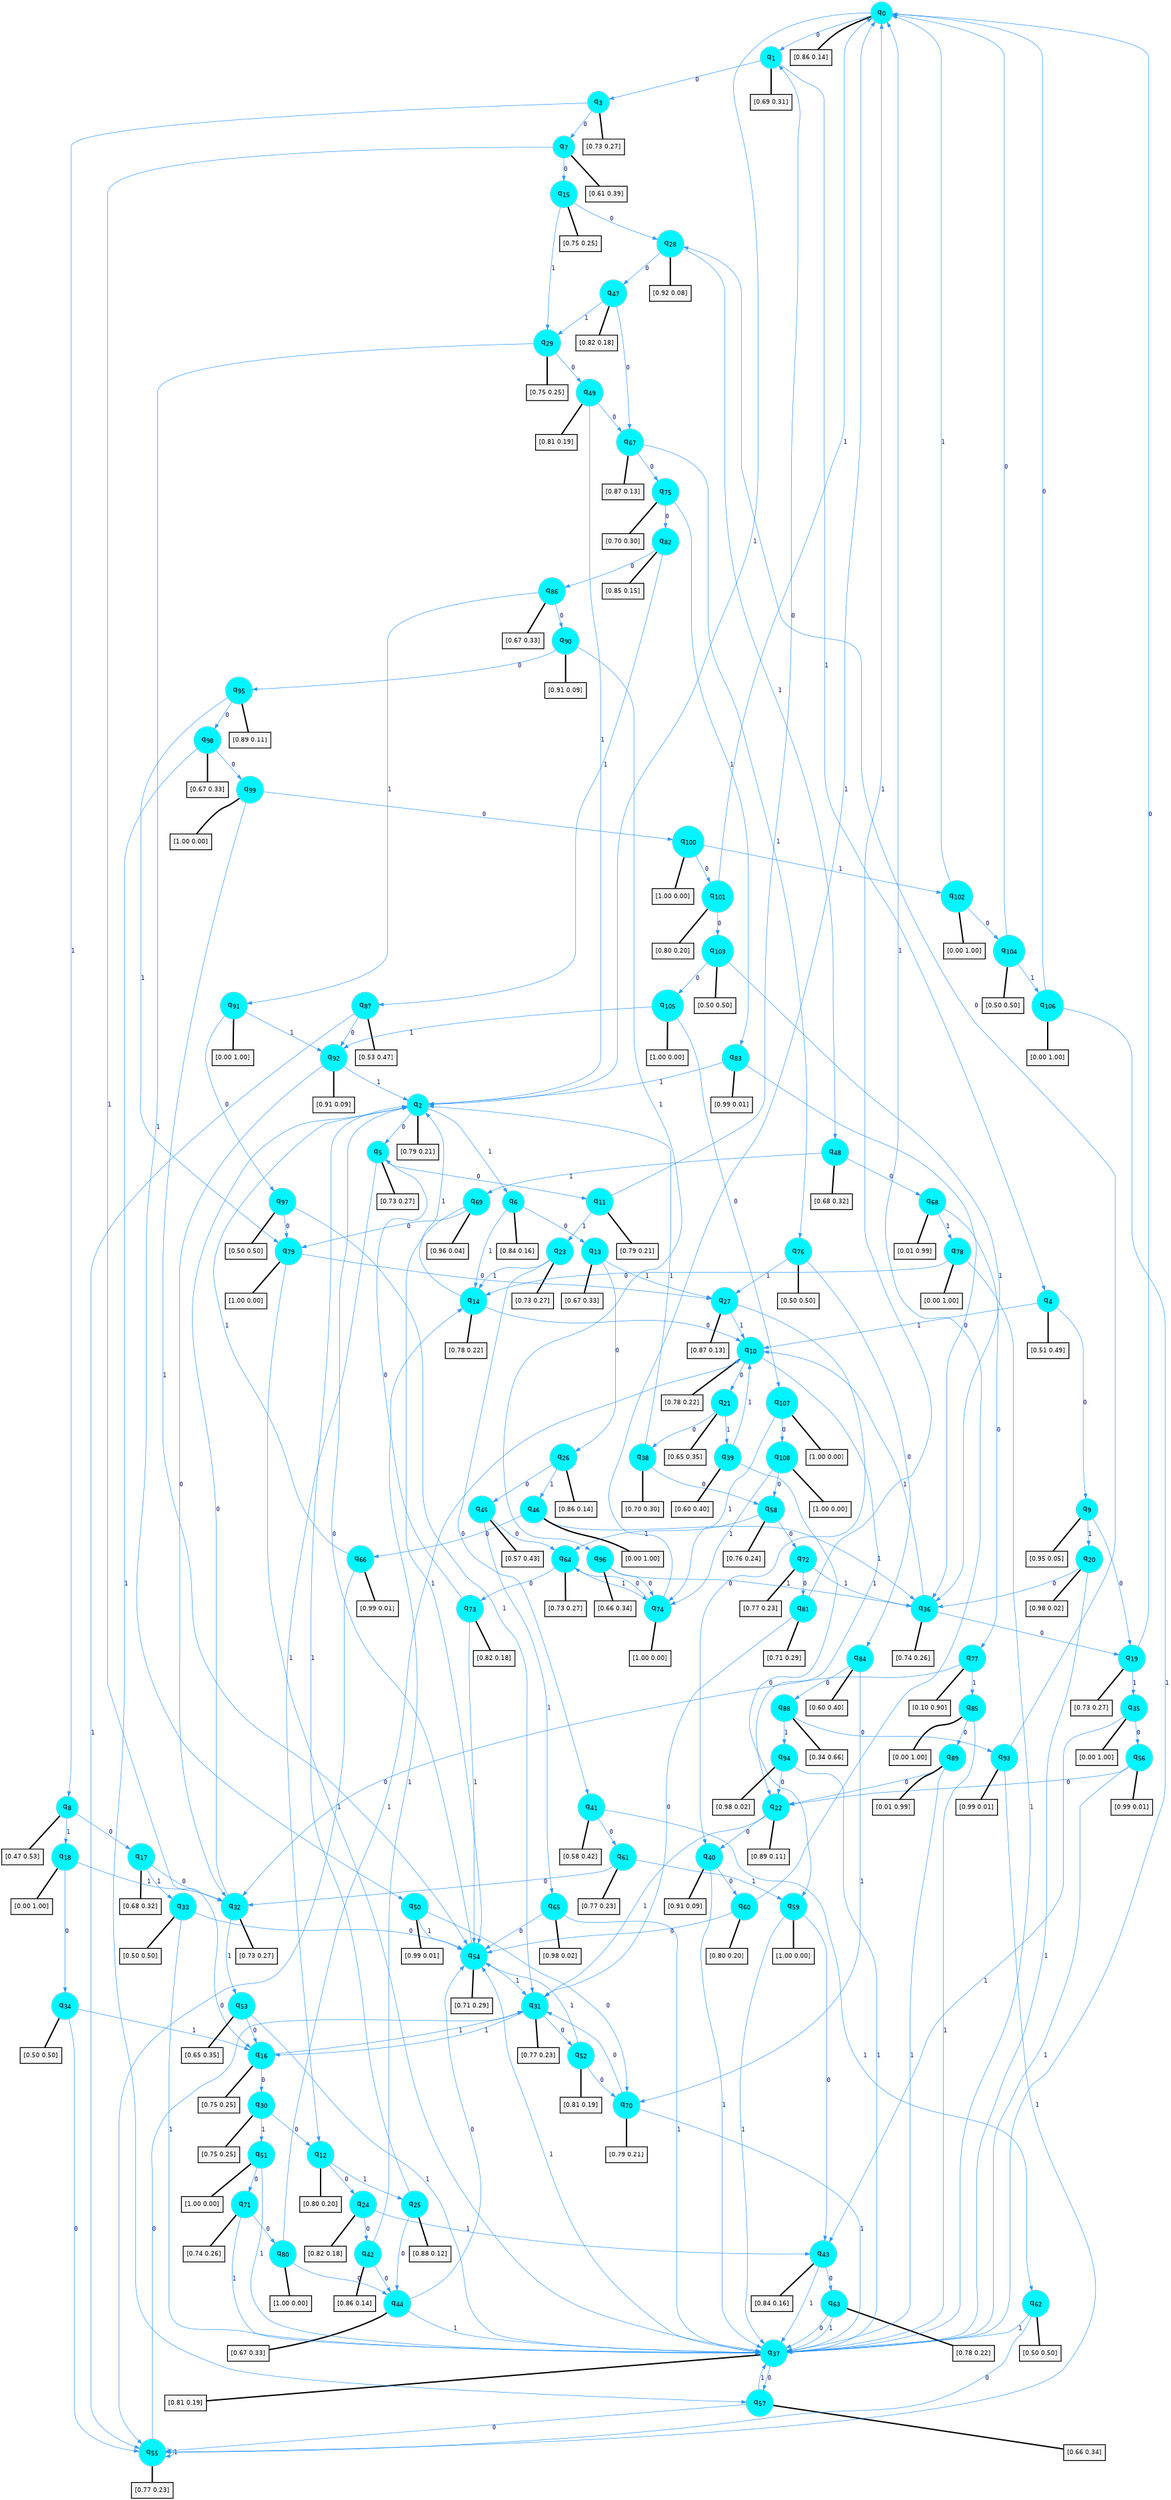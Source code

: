 digraph G {
graph [
bgcolor=transparent, dpi=300, rankdir=TD, size="40,25"];
node [
color=gray, fillcolor=turquoise1, fontcolor=black, fontname=Helvetica, fontsize=16, fontweight=bold, shape=circle, style=filled];
edge [
arrowsize=1, color=dodgerblue1, fontcolor=midnightblue, fontname=courier, fontweight=bold, penwidth=1, style=solid, weight=20];
0[label=<q<SUB>0</SUB>>];
1[label=<q<SUB>1</SUB>>];
2[label=<q<SUB>2</SUB>>];
3[label=<q<SUB>3</SUB>>];
4[label=<q<SUB>4</SUB>>];
5[label=<q<SUB>5</SUB>>];
6[label=<q<SUB>6</SUB>>];
7[label=<q<SUB>7</SUB>>];
8[label=<q<SUB>8</SUB>>];
9[label=<q<SUB>9</SUB>>];
10[label=<q<SUB>10</SUB>>];
11[label=<q<SUB>11</SUB>>];
12[label=<q<SUB>12</SUB>>];
13[label=<q<SUB>13</SUB>>];
14[label=<q<SUB>14</SUB>>];
15[label=<q<SUB>15</SUB>>];
16[label=<q<SUB>16</SUB>>];
17[label=<q<SUB>17</SUB>>];
18[label=<q<SUB>18</SUB>>];
19[label=<q<SUB>19</SUB>>];
20[label=<q<SUB>20</SUB>>];
21[label=<q<SUB>21</SUB>>];
22[label=<q<SUB>22</SUB>>];
23[label=<q<SUB>23</SUB>>];
24[label=<q<SUB>24</SUB>>];
25[label=<q<SUB>25</SUB>>];
26[label=<q<SUB>26</SUB>>];
27[label=<q<SUB>27</SUB>>];
28[label=<q<SUB>28</SUB>>];
29[label=<q<SUB>29</SUB>>];
30[label=<q<SUB>30</SUB>>];
31[label=<q<SUB>31</SUB>>];
32[label=<q<SUB>32</SUB>>];
33[label=<q<SUB>33</SUB>>];
34[label=<q<SUB>34</SUB>>];
35[label=<q<SUB>35</SUB>>];
36[label=<q<SUB>36</SUB>>];
37[label=<q<SUB>37</SUB>>];
38[label=<q<SUB>38</SUB>>];
39[label=<q<SUB>39</SUB>>];
40[label=<q<SUB>40</SUB>>];
41[label=<q<SUB>41</SUB>>];
42[label=<q<SUB>42</SUB>>];
43[label=<q<SUB>43</SUB>>];
44[label=<q<SUB>44</SUB>>];
45[label=<q<SUB>45</SUB>>];
46[label=<q<SUB>46</SUB>>];
47[label=<q<SUB>47</SUB>>];
48[label=<q<SUB>48</SUB>>];
49[label=<q<SUB>49</SUB>>];
50[label=<q<SUB>50</SUB>>];
51[label=<q<SUB>51</SUB>>];
52[label=<q<SUB>52</SUB>>];
53[label=<q<SUB>53</SUB>>];
54[label=<q<SUB>54</SUB>>];
55[label=<q<SUB>55</SUB>>];
56[label=<q<SUB>56</SUB>>];
57[label=<q<SUB>57</SUB>>];
58[label=<q<SUB>58</SUB>>];
59[label=<q<SUB>59</SUB>>];
60[label=<q<SUB>60</SUB>>];
61[label=<q<SUB>61</SUB>>];
62[label=<q<SUB>62</SUB>>];
63[label=<q<SUB>63</SUB>>];
64[label=<q<SUB>64</SUB>>];
65[label=<q<SUB>65</SUB>>];
66[label=<q<SUB>66</SUB>>];
67[label=<q<SUB>67</SUB>>];
68[label=<q<SUB>68</SUB>>];
69[label=<q<SUB>69</SUB>>];
70[label=<q<SUB>70</SUB>>];
71[label=<q<SUB>71</SUB>>];
72[label=<q<SUB>72</SUB>>];
73[label=<q<SUB>73</SUB>>];
74[label=<q<SUB>74</SUB>>];
75[label=<q<SUB>75</SUB>>];
76[label=<q<SUB>76</SUB>>];
77[label=<q<SUB>77</SUB>>];
78[label=<q<SUB>78</SUB>>];
79[label=<q<SUB>79</SUB>>];
80[label=<q<SUB>80</SUB>>];
81[label=<q<SUB>81</SUB>>];
82[label=<q<SUB>82</SUB>>];
83[label=<q<SUB>83</SUB>>];
84[label=<q<SUB>84</SUB>>];
85[label=<q<SUB>85</SUB>>];
86[label=<q<SUB>86</SUB>>];
87[label=<q<SUB>87</SUB>>];
88[label=<q<SUB>88</SUB>>];
89[label=<q<SUB>89</SUB>>];
90[label=<q<SUB>90</SUB>>];
91[label=<q<SUB>91</SUB>>];
92[label=<q<SUB>92</SUB>>];
93[label=<q<SUB>93</SUB>>];
94[label=<q<SUB>94</SUB>>];
95[label=<q<SUB>95</SUB>>];
96[label=<q<SUB>96</SUB>>];
97[label=<q<SUB>97</SUB>>];
98[label=<q<SUB>98</SUB>>];
99[label=<q<SUB>99</SUB>>];
100[label=<q<SUB>100</SUB>>];
101[label=<q<SUB>101</SUB>>];
102[label=<q<SUB>102</SUB>>];
103[label=<q<SUB>103</SUB>>];
104[label=<q<SUB>104</SUB>>];
105[label=<q<SUB>105</SUB>>];
106[label=<q<SUB>106</SUB>>];
107[label=<q<SUB>107</SUB>>];
108[label=<q<SUB>108</SUB>>];
109[label="[0.86 0.14]", shape=box,fontcolor=black, fontname=Helvetica, fontsize=14, penwidth=2, fillcolor=whitesmoke,color=black];
110[label="[0.69 0.31]", shape=box,fontcolor=black, fontname=Helvetica, fontsize=14, penwidth=2, fillcolor=whitesmoke,color=black];
111[label="[0.79 0.21]", shape=box,fontcolor=black, fontname=Helvetica, fontsize=14, penwidth=2, fillcolor=whitesmoke,color=black];
112[label="[0.73 0.27]", shape=box,fontcolor=black, fontname=Helvetica, fontsize=14, penwidth=2, fillcolor=whitesmoke,color=black];
113[label="[0.51 0.49]", shape=box,fontcolor=black, fontname=Helvetica, fontsize=14, penwidth=2, fillcolor=whitesmoke,color=black];
114[label="[0.73 0.27]", shape=box,fontcolor=black, fontname=Helvetica, fontsize=14, penwidth=2, fillcolor=whitesmoke,color=black];
115[label="[0.84 0.16]", shape=box,fontcolor=black, fontname=Helvetica, fontsize=14, penwidth=2, fillcolor=whitesmoke,color=black];
116[label="[0.61 0.39]", shape=box,fontcolor=black, fontname=Helvetica, fontsize=14, penwidth=2, fillcolor=whitesmoke,color=black];
117[label="[0.47 0.53]", shape=box,fontcolor=black, fontname=Helvetica, fontsize=14, penwidth=2, fillcolor=whitesmoke,color=black];
118[label="[0.95 0.05]", shape=box,fontcolor=black, fontname=Helvetica, fontsize=14, penwidth=2, fillcolor=whitesmoke,color=black];
119[label="[0.78 0.22]", shape=box,fontcolor=black, fontname=Helvetica, fontsize=14, penwidth=2, fillcolor=whitesmoke,color=black];
120[label="[0.79 0.21]", shape=box,fontcolor=black, fontname=Helvetica, fontsize=14, penwidth=2, fillcolor=whitesmoke,color=black];
121[label="[0.80 0.20]", shape=box,fontcolor=black, fontname=Helvetica, fontsize=14, penwidth=2, fillcolor=whitesmoke,color=black];
122[label="[0.67 0.33]", shape=box,fontcolor=black, fontname=Helvetica, fontsize=14, penwidth=2, fillcolor=whitesmoke,color=black];
123[label="[0.78 0.22]", shape=box,fontcolor=black, fontname=Helvetica, fontsize=14, penwidth=2, fillcolor=whitesmoke,color=black];
124[label="[0.75 0.25]", shape=box,fontcolor=black, fontname=Helvetica, fontsize=14, penwidth=2, fillcolor=whitesmoke,color=black];
125[label="[0.75 0.25]", shape=box,fontcolor=black, fontname=Helvetica, fontsize=14, penwidth=2, fillcolor=whitesmoke,color=black];
126[label="[0.68 0.32]", shape=box,fontcolor=black, fontname=Helvetica, fontsize=14, penwidth=2, fillcolor=whitesmoke,color=black];
127[label="[0.00 1.00]", shape=box,fontcolor=black, fontname=Helvetica, fontsize=14, penwidth=2, fillcolor=whitesmoke,color=black];
128[label="[0.73 0.27]", shape=box,fontcolor=black, fontname=Helvetica, fontsize=14, penwidth=2, fillcolor=whitesmoke,color=black];
129[label="[0.98 0.02]", shape=box,fontcolor=black, fontname=Helvetica, fontsize=14, penwidth=2, fillcolor=whitesmoke,color=black];
130[label="[0.65 0.35]", shape=box,fontcolor=black, fontname=Helvetica, fontsize=14, penwidth=2, fillcolor=whitesmoke,color=black];
131[label="[0.89 0.11]", shape=box,fontcolor=black, fontname=Helvetica, fontsize=14, penwidth=2, fillcolor=whitesmoke,color=black];
132[label="[0.73 0.27]", shape=box,fontcolor=black, fontname=Helvetica, fontsize=14, penwidth=2, fillcolor=whitesmoke,color=black];
133[label="[0.82 0.18]", shape=box,fontcolor=black, fontname=Helvetica, fontsize=14, penwidth=2, fillcolor=whitesmoke,color=black];
134[label="[0.88 0.12]", shape=box,fontcolor=black, fontname=Helvetica, fontsize=14, penwidth=2, fillcolor=whitesmoke,color=black];
135[label="[0.86 0.14]", shape=box,fontcolor=black, fontname=Helvetica, fontsize=14, penwidth=2, fillcolor=whitesmoke,color=black];
136[label="[0.87 0.13]", shape=box,fontcolor=black, fontname=Helvetica, fontsize=14, penwidth=2, fillcolor=whitesmoke,color=black];
137[label="[0.92 0.08]", shape=box,fontcolor=black, fontname=Helvetica, fontsize=14, penwidth=2, fillcolor=whitesmoke,color=black];
138[label="[0.75 0.25]", shape=box,fontcolor=black, fontname=Helvetica, fontsize=14, penwidth=2, fillcolor=whitesmoke,color=black];
139[label="[0.75 0.25]", shape=box,fontcolor=black, fontname=Helvetica, fontsize=14, penwidth=2, fillcolor=whitesmoke,color=black];
140[label="[0.77 0.23]", shape=box,fontcolor=black, fontname=Helvetica, fontsize=14, penwidth=2, fillcolor=whitesmoke,color=black];
141[label="[0.73 0.27]", shape=box,fontcolor=black, fontname=Helvetica, fontsize=14, penwidth=2, fillcolor=whitesmoke,color=black];
142[label="[0.50 0.50]", shape=box,fontcolor=black, fontname=Helvetica, fontsize=14, penwidth=2, fillcolor=whitesmoke,color=black];
143[label="[0.50 0.50]", shape=box,fontcolor=black, fontname=Helvetica, fontsize=14, penwidth=2, fillcolor=whitesmoke,color=black];
144[label="[0.00 1.00]", shape=box,fontcolor=black, fontname=Helvetica, fontsize=14, penwidth=2, fillcolor=whitesmoke,color=black];
145[label="[0.74 0.26]", shape=box,fontcolor=black, fontname=Helvetica, fontsize=14, penwidth=2, fillcolor=whitesmoke,color=black];
146[label="[0.81 0.19]", shape=box,fontcolor=black, fontname=Helvetica, fontsize=14, penwidth=2, fillcolor=whitesmoke,color=black];
147[label="[0.70 0.30]", shape=box,fontcolor=black, fontname=Helvetica, fontsize=14, penwidth=2, fillcolor=whitesmoke,color=black];
148[label="[0.60 0.40]", shape=box,fontcolor=black, fontname=Helvetica, fontsize=14, penwidth=2, fillcolor=whitesmoke,color=black];
149[label="[0.91 0.09]", shape=box,fontcolor=black, fontname=Helvetica, fontsize=14, penwidth=2, fillcolor=whitesmoke,color=black];
150[label="[0.58 0.42]", shape=box,fontcolor=black, fontname=Helvetica, fontsize=14, penwidth=2, fillcolor=whitesmoke,color=black];
151[label="[0.86 0.14]", shape=box,fontcolor=black, fontname=Helvetica, fontsize=14, penwidth=2, fillcolor=whitesmoke,color=black];
152[label="[0.84 0.16]", shape=box,fontcolor=black, fontname=Helvetica, fontsize=14, penwidth=2, fillcolor=whitesmoke,color=black];
153[label="[0.67 0.33]", shape=box,fontcolor=black, fontname=Helvetica, fontsize=14, penwidth=2, fillcolor=whitesmoke,color=black];
154[label="[0.57 0.43]", shape=box,fontcolor=black, fontname=Helvetica, fontsize=14, penwidth=2, fillcolor=whitesmoke,color=black];
155[label="[0.00 1.00]", shape=box,fontcolor=black, fontname=Helvetica, fontsize=14, penwidth=2, fillcolor=whitesmoke,color=black];
156[label="[0.82 0.18]", shape=box,fontcolor=black, fontname=Helvetica, fontsize=14, penwidth=2, fillcolor=whitesmoke,color=black];
157[label="[0.68 0.32]", shape=box,fontcolor=black, fontname=Helvetica, fontsize=14, penwidth=2, fillcolor=whitesmoke,color=black];
158[label="[0.81 0.19]", shape=box,fontcolor=black, fontname=Helvetica, fontsize=14, penwidth=2, fillcolor=whitesmoke,color=black];
159[label="[0.99 0.01]", shape=box,fontcolor=black, fontname=Helvetica, fontsize=14, penwidth=2, fillcolor=whitesmoke,color=black];
160[label="[1.00 0.00]", shape=box,fontcolor=black, fontname=Helvetica, fontsize=14, penwidth=2, fillcolor=whitesmoke,color=black];
161[label="[0.81 0.19]", shape=box,fontcolor=black, fontname=Helvetica, fontsize=14, penwidth=2, fillcolor=whitesmoke,color=black];
162[label="[0.65 0.35]", shape=box,fontcolor=black, fontname=Helvetica, fontsize=14, penwidth=2, fillcolor=whitesmoke,color=black];
163[label="[0.71 0.29]", shape=box,fontcolor=black, fontname=Helvetica, fontsize=14, penwidth=2, fillcolor=whitesmoke,color=black];
164[label="[0.77 0.23]", shape=box,fontcolor=black, fontname=Helvetica, fontsize=14, penwidth=2, fillcolor=whitesmoke,color=black];
165[label="[0.99 0.01]", shape=box,fontcolor=black, fontname=Helvetica, fontsize=14, penwidth=2, fillcolor=whitesmoke,color=black];
166[label="[0.66 0.34]", shape=box,fontcolor=black, fontname=Helvetica, fontsize=14, penwidth=2, fillcolor=whitesmoke,color=black];
167[label="[0.76 0.24]", shape=box,fontcolor=black, fontname=Helvetica, fontsize=14, penwidth=2, fillcolor=whitesmoke,color=black];
168[label="[1.00 0.00]", shape=box,fontcolor=black, fontname=Helvetica, fontsize=14, penwidth=2, fillcolor=whitesmoke,color=black];
169[label="[0.80 0.20]", shape=box,fontcolor=black, fontname=Helvetica, fontsize=14, penwidth=2, fillcolor=whitesmoke,color=black];
170[label="[0.77 0.23]", shape=box,fontcolor=black, fontname=Helvetica, fontsize=14, penwidth=2, fillcolor=whitesmoke,color=black];
171[label="[0.50 0.50]", shape=box,fontcolor=black, fontname=Helvetica, fontsize=14, penwidth=2, fillcolor=whitesmoke,color=black];
172[label="[0.78 0.22]", shape=box,fontcolor=black, fontname=Helvetica, fontsize=14, penwidth=2, fillcolor=whitesmoke,color=black];
173[label="[0.73 0.27]", shape=box,fontcolor=black, fontname=Helvetica, fontsize=14, penwidth=2, fillcolor=whitesmoke,color=black];
174[label="[0.98 0.02]", shape=box,fontcolor=black, fontname=Helvetica, fontsize=14, penwidth=2, fillcolor=whitesmoke,color=black];
175[label="[0.99 0.01]", shape=box,fontcolor=black, fontname=Helvetica, fontsize=14, penwidth=2, fillcolor=whitesmoke,color=black];
176[label="[0.87 0.13]", shape=box,fontcolor=black, fontname=Helvetica, fontsize=14, penwidth=2, fillcolor=whitesmoke,color=black];
177[label="[0.01 0.99]", shape=box,fontcolor=black, fontname=Helvetica, fontsize=14, penwidth=2, fillcolor=whitesmoke,color=black];
178[label="[0.96 0.04]", shape=box,fontcolor=black, fontname=Helvetica, fontsize=14, penwidth=2, fillcolor=whitesmoke,color=black];
179[label="[0.79 0.21]", shape=box,fontcolor=black, fontname=Helvetica, fontsize=14, penwidth=2, fillcolor=whitesmoke,color=black];
180[label="[0.74 0.26]", shape=box,fontcolor=black, fontname=Helvetica, fontsize=14, penwidth=2, fillcolor=whitesmoke,color=black];
181[label="[0.77 0.23]", shape=box,fontcolor=black, fontname=Helvetica, fontsize=14, penwidth=2, fillcolor=whitesmoke,color=black];
182[label="[0.82 0.18]", shape=box,fontcolor=black, fontname=Helvetica, fontsize=14, penwidth=2, fillcolor=whitesmoke,color=black];
183[label="[1.00 0.00]", shape=box,fontcolor=black, fontname=Helvetica, fontsize=14, penwidth=2, fillcolor=whitesmoke,color=black];
184[label="[0.70 0.30]", shape=box,fontcolor=black, fontname=Helvetica, fontsize=14, penwidth=2, fillcolor=whitesmoke,color=black];
185[label="[0.50 0.50]", shape=box,fontcolor=black, fontname=Helvetica, fontsize=14, penwidth=2, fillcolor=whitesmoke,color=black];
186[label="[0.10 0.90]", shape=box,fontcolor=black, fontname=Helvetica, fontsize=14, penwidth=2, fillcolor=whitesmoke,color=black];
187[label="[0.00 1.00]", shape=box,fontcolor=black, fontname=Helvetica, fontsize=14, penwidth=2, fillcolor=whitesmoke,color=black];
188[label="[1.00 0.00]", shape=box,fontcolor=black, fontname=Helvetica, fontsize=14, penwidth=2, fillcolor=whitesmoke,color=black];
189[label="[1.00 0.00]", shape=box,fontcolor=black, fontname=Helvetica, fontsize=14, penwidth=2, fillcolor=whitesmoke,color=black];
190[label="[0.71 0.29]", shape=box,fontcolor=black, fontname=Helvetica, fontsize=14, penwidth=2, fillcolor=whitesmoke,color=black];
191[label="[0.85 0.15]", shape=box,fontcolor=black, fontname=Helvetica, fontsize=14, penwidth=2, fillcolor=whitesmoke,color=black];
192[label="[0.99 0.01]", shape=box,fontcolor=black, fontname=Helvetica, fontsize=14, penwidth=2, fillcolor=whitesmoke,color=black];
193[label="[0.60 0.40]", shape=box,fontcolor=black, fontname=Helvetica, fontsize=14, penwidth=2, fillcolor=whitesmoke,color=black];
194[label="[0.00 1.00]", shape=box,fontcolor=black, fontname=Helvetica, fontsize=14, penwidth=2, fillcolor=whitesmoke,color=black];
195[label="[0.67 0.33]", shape=box,fontcolor=black, fontname=Helvetica, fontsize=14, penwidth=2, fillcolor=whitesmoke,color=black];
196[label="[0.53 0.47]", shape=box,fontcolor=black, fontname=Helvetica, fontsize=14, penwidth=2, fillcolor=whitesmoke,color=black];
197[label="[0.34 0.66]", shape=box,fontcolor=black, fontname=Helvetica, fontsize=14, penwidth=2, fillcolor=whitesmoke,color=black];
198[label="[0.01 0.99]", shape=box,fontcolor=black, fontname=Helvetica, fontsize=14, penwidth=2, fillcolor=whitesmoke,color=black];
199[label="[0.91 0.09]", shape=box,fontcolor=black, fontname=Helvetica, fontsize=14, penwidth=2, fillcolor=whitesmoke,color=black];
200[label="[0.00 1.00]", shape=box,fontcolor=black, fontname=Helvetica, fontsize=14, penwidth=2, fillcolor=whitesmoke,color=black];
201[label="[0.91 0.09]", shape=box,fontcolor=black, fontname=Helvetica, fontsize=14, penwidth=2, fillcolor=whitesmoke,color=black];
202[label="[0.99 0.01]", shape=box,fontcolor=black, fontname=Helvetica, fontsize=14, penwidth=2, fillcolor=whitesmoke,color=black];
203[label="[0.98 0.02]", shape=box,fontcolor=black, fontname=Helvetica, fontsize=14, penwidth=2, fillcolor=whitesmoke,color=black];
204[label="[0.89 0.11]", shape=box,fontcolor=black, fontname=Helvetica, fontsize=14, penwidth=2, fillcolor=whitesmoke,color=black];
205[label="[0.66 0.34]", shape=box,fontcolor=black, fontname=Helvetica, fontsize=14, penwidth=2, fillcolor=whitesmoke,color=black];
206[label="[0.50 0.50]", shape=box,fontcolor=black, fontname=Helvetica, fontsize=14, penwidth=2, fillcolor=whitesmoke,color=black];
207[label="[0.67 0.33]", shape=box,fontcolor=black, fontname=Helvetica, fontsize=14, penwidth=2, fillcolor=whitesmoke,color=black];
208[label="[1.00 0.00]", shape=box,fontcolor=black, fontname=Helvetica, fontsize=14, penwidth=2, fillcolor=whitesmoke,color=black];
209[label="[1.00 0.00]", shape=box,fontcolor=black, fontname=Helvetica, fontsize=14, penwidth=2, fillcolor=whitesmoke,color=black];
210[label="[0.80 0.20]", shape=box,fontcolor=black, fontname=Helvetica, fontsize=14, penwidth=2, fillcolor=whitesmoke,color=black];
211[label="[0.00 1.00]", shape=box,fontcolor=black, fontname=Helvetica, fontsize=14, penwidth=2, fillcolor=whitesmoke,color=black];
212[label="[0.50 0.50]", shape=box,fontcolor=black, fontname=Helvetica, fontsize=14, penwidth=2, fillcolor=whitesmoke,color=black];
213[label="[0.50 0.50]", shape=box,fontcolor=black, fontname=Helvetica, fontsize=14, penwidth=2, fillcolor=whitesmoke,color=black];
214[label="[1.00 0.00]", shape=box,fontcolor=black, fontname=Helvetica, fontsize=14, penwidth=2, fillcolor=whitesmoke,color=black];
215[label="[0.00 1.00]", shape=box,fontcolor=black, fontname=Helvetica, fontsize=14, penwidth=2, fillcolor=whitesmoke,color=black];
216[label="[1.00 0.00]", shape=box,fontcolor=black, fontname=Helvetica, fontsize=14, penwidth=2, fillcolor=whitesmoke,color=black];
217[label="[1.00 0.00]", shape=box,fontcolor=black, fontname=Helvetica, fontsize=14, penwidth=2, fillcolor=whitesmoke,color=black];
0->1 [label=0];
0->2 [label=1];
0->109 [arrowhead=none, penwidth=3,color=black];
1->3 [label=0];
1->4 [label=1];
1->110 [arrowhead=none, penwidth=3,color=black];
2->5 [label=0];
2->6 [label=1];
2->111 [arrowhead=none, penwidth=3,color=black];
3->7 [label=0];
3->8 [label=1];
3->112 [arrowhead=none, penwidth=3,color=black];
4->9 [label=0];
4->10 [label=1];
4->113 [arrowhead=none, penwidth=3,color=black];
5->11 [label=0];
5->12 [label=1];
5->114 [arrowhead=none, penwidth=3,color=black];
6->13 [label=0];
6->14 [label=1];
6->115 [arrowhead=none, penwidth=3,color=black];
7->15 [label=0];
7->16 [label=1];
7->116 [arrowhead=none, penwidth=3,color=black];
8->17 [label=0];
8->18 [label=1];
8->117 [arrowhead=none, penwidth=3,color=black];
9->19 [label=0];
9->20 [label=1];
9->118 [arrowhead=none, penwidth=3,color=black];
10->21 [label=0];
10->22 [label=1];
10->119 [arrowhead=none, penwidth=3,color=black];
11->1 [label=0];
11->23 [label=1];
11->120 [arrowhead=none, penwidth=3,color=black];
12->24 [label=0];
12->25 [label=1];
12->121 [arrowhead=none, penwidth=3,color=black];
13->26 [label=0];
13->27 [label=1];
13->122 [arrowhead=none, penwidth=3,color=black];
14->10 [label=0];
14->2 [label=1];
14->123 [arrowhead=none, penwidth=3,color=black];
15->28 [label=0];
15->29 [label=1];
15->124 [arrowhead=none, penwidth=3,color=black];
16->30 [label=0];
16->31 [label=1];
16->125 [arrowhead=none, penwidth=3,color=black];
17->32 [label=0];
17->33 [label=1];
17->126 [arrowhead=none, penwidth=3,color=black];
18->34 [label=0];
18->32 [label=1];
18->127 [arrowhead=none, penwidth=3,color=black];
19->0 [label=0];
19->35 [label=1];
19->128 [arrowhead=none, penwidth=3,color=black];
20->36 [label=0];
20->37 [label=1];
20->129 [arrowhead=none, penwidth=3,color=black];
21->38 [label=0];
21->39 [label=1];
21->130 [arrowhead=none, penwidth=3,color=black];
22->40 [label=0];
22->31 [label=1];
22->131 [arrowhead=none, penwidth=3,color=black];
23->41 [label=0];
23->14 [label=1];
23->132 [arrowhead=none, penwidth=3,color=black];
24->42 [label=0];
24->43 [label=1];
24->133 [arrowhead=none, penwidth=3,color=black];
25->44 [label=0];
25->2 [label=1];
25->134 [arrowhead=none, penwidth=3,color=black];
26->45 [label=0];
26->46 [label=1];
26->135 [arrowhead=none, penwidth=3,color=black];
27->40 [label=0];
27->10 [label=1];
27->136 [arrowhead=none, penwidth=3,color=black];
28->47 [label=0];
28->48 [label=1];
28->137 [arrowhead=none, penwidth=3,color=black];
29->49 [label=0];
29->50 [label=1];
29->138 [arrowhead=none, penwidth=3,color=black];
30->12 [label=0];
30->51 [label=1];
30->139 [arrowhead=none, penwidth=3,color=black];
31->52 [label=0];
31->16 [label=1];
31->140 [arrowhead=none, penwidth=3,color=black];
32->2 [label=0];
32->53 [label=1];
32->141 [arrowhead=none, penwidth=3,color=black];
33->54 [label=0];
33->37 [label=1];
33->142 [arrowhead=none, penwidth=3,color=black];
34->55 [label=0];
34->16 [label=1];
34->143 [arrowhead=none, penwidth=3,color=black];
35->56 [label=0];
35->43 [label=1];
35->144 [arrowhead=none, penwidth=3,color=black];
36->19 [label=0];
36->10 [label=1];
36->145 [arrowhead=none, penwidth=3,color=black];
37->57 [label=0];
37->54 [label=1];
37->146 [arrowhead=none, penwidth=3,color=black];
38->58 [label=0];
38->2 [label=1];
38->147 [arrowhead=none, penwidth=3,color=black];
39->59 [label=0];
39->10 [label=1];
39->148 [arrowhead=none, penwidth=3,color=black];
40->60 [label=0];
40->37 [label=1];
40->149 [arrowhead=none, penwidth=3,color=black];
41->61 [label=0];
41->62 [label=1];
41->150 [arrowhead=none, penwidth=3,color=black];
42->44 [label=0];
42->14 [label=1];
42->151 [arrowhead=none, penwidth=3,color=black];
43->63 [label=0];
43->37 [label=1];
43->152 [arrowhead=none, penwidth=3,color=black];
44->54 [label=0];
44->37 [label=1];
44->153 [arrowhead=none, penwidth=3,color=black];
45->64 [label=0];
45->65 [label=1];
45->154 [arrowhead=none, penwidth=3,color=black];
46->66 [label=0];
46->36 [label=1];
46->155 [arrowhead=none, penwidth=3,color=black];
47->67 [label=0];
47->29 [label=1];
47->156 [arrowhead=none, penwidth=3,color=black];
48->68 [label=0];
48->69 [label=1];
48->157 [arrowhead=none, penwidth=3,color=black];
49->67 [label=0];
49->2 [label=1];
49->158 [arrowhead=none, penwidth=3,color=black];
50->70 [label=0];
50->54 [label=1];
50->159 [arrowhead=none, penwidth=3,color=black];
51->71 [label=0];
51->37 [label=1];
51->160 [arrowhead=none, penwidth=3,color=black];
52->70 [label=0];
52->54 [label=1];
52->161 [arrowhead=none, penwidth=3,color=black];
53->16 [label=0];
53->37 [label=1];
53->162 [arrowhead=none, penwidth=3,color=black];
54->2 [label=0];
54->31 [label=1];
54->163 [arrowhead=none, penwidth=3,color=black];
55->31 [label=0];
55->55 [label=1];
55->164 [arrowhead=none, penwidth=3,color=black];
56->22 [label=0];
56->37 [label=1];
56->165 [arrowhead=none, penwidth=3,color=black];
57->55 [label=0];
57->37 [label=1];
57->166 [arrowhead=none, penwidth=3,color=black];
58->72 [label=0];
58->64 [label=1];
58->167 [arrowhead=none, penwidth=3,color=black];
59->43 [label=0];
59->37 [label=1];
59->168 [arrowhead=none, penwidth=3,color=black];
60->54 [label=0];
60->0 [label=1];
60->169 [arrowhead=none, penwidth=3,color=black];
61->32 [label=0];
61->59 [label=1];
61->170 [arrowhead=none, penwidth=3,color=black];
62->55 [label=0];
62->37 [label=1];
62->171 [arrowhead=none, penwidth=3,color=black];
63->37 [label=0];
63->37 [label=1];
63->172 [arrowhead=none, penwidth=3,color=black];
64->73 [label=0];
64->74 [label=1];
64->173 [arrowhead=none, penwidth=3,color=black];
65->54 [label=0];
65->37 [label=1];
65->174 [arrowhead=none, penwidth=3,color=black];
66->55 [label=0];
66->2 [label=1];
66->175 [arrowhead=none, penwidth=3,color=black];
67->75 [label=0];
67->76 [label=1];
67->176 [arrowhead=none, penwidth=3,color=black];
68->77 [label=0];
68->78 [label=1];
68->177 [arrowhead=none, penwidth=3,color=black];
69->79 [label=0];
69->54 [label=1];
69->178 [arrowhead=none, penwidth=3,color=black];
70->31 [label=0];
70->37 [label=1];
70->179 [arrowhead=none, penwidth=3,color=black];
71->80 [label=0];
71->37 [label=1];
71->180 [arrowhead=none, penwidth=3,color=black];
72->81 [label=0];
72->36 [label=1];
72->181 [arrowhead=none, penwidth=3,color=black];
73->5 [label=0];
73->54 [label=1];
73->182 [arrowhead=none, penwidth=3,color=black];
74->64 [label=0];
74->0 [label=1];
74->183 [arrowhead=none, penwidth=3,color=black];
75->82 [label=0];
75->83 [label=1];
75->184 [arrowhead=none, penwidth=3,color=black];
76->84 [label=0];
76->27 [label=1];
76->185 [arrowhead=none, penwidth=3,color=black];
77->32 [label=0];
77->85 [label=1];
77->186 [arrowhead=none, penwidth=3,color=black];
78->14 [label=0];
78->37 [label=1];
78->187 [arrowhead=none, penwidth=3,color=black];
79->27 [label=0];
79->37 [label=1];
79->188 [arrowhead=none, penwidth=3,color=black];
80->44 [label=0];
80->10 [label=1];
80->189 [arrowhead=none, penwidth=3,color=black];
81->31 [label=0];
81->0 [label=1];
81->190 [arrowhead=none, penwidth=3,color=black];
82->86 [label=0];
82->87 [label=1];
82->191 [arrowhead=none, penwidth=3,color=black];
83->36 [label=0];
83->2 [label=1];
83->192 [arrowhead=none, penwidth=3,color=black];
84->88 [label=0];
84->70 [label=1];
84->193 [arrowhead=none, penwidth=3,color=black];
85->89 [label=0];
85->37 [label=1];
85->194 [arrowhead=none, penwidth=3,color=black];
86->90 [label=0];
86->91 [label=1];
86->195 [arrowhead=none, penwidth=3,color=black];
87->92 [label=0];
87->55 [label=1];
87->196 [arrowhead=none, penwidth=3,color=black];
88->93 [label=0];
88->94 [label=1];
88->197 [arrowhead=none, penwidth=3,color=black];
89->22 [label=0];
89->37 [label=1];
89->198 [arrowhead=none, penwidth=3,color=black];
90->95 [label=0];
90->96 [label=1];
90->199 [arrowhead=none, penwidth=3,color=black];
91->97 [label=0];
91->92 [label=1];
91->200 [arrowhead=none, penwidth=3,color=black];
92->32 [label=0];
92->2 [label=1];
92->201 [arrowhead=none, penwidth=3,color=black];
93->28 [label=0];
93->55 [label=1];
93->202 [arrowhead=none, penwidth=3,color=black];
94->22 [label=0];
94->37 [label=1];
94->203 [arrowhead=none, penwidth=3,color=black];
95->98 [label=0];
95->79 [label=1];
95->204 [arrowhead=none, penwidth=3,color=black];
96->74 [label=0];
96->36 [label=1];
96->205 [arrowhead=none, penwidth=3,color=black];
97->79 [label=0];
97->31 [label=1];
97->206 [arrowhead=none, penwidth=3,color=black];
98->99 [label=0];
98->57 [label=1];
98->207 [arrowhead=none, penwidth=3,color=black];
99->100 [label=0];
99->54 [label=1];
99->208 [arrowhead=none, penwidth=3,color=black];
100->101 [label=0];
100->102 [label=1];
100->209 [arrowhead=none, penwidth=3,color=black];
101->103 [label=0];
101->0 [label=1];
101->210 [arrowhead=none, penwidth=3,color=black];
102->104 [label=0];
102->0 [label=1];
102->211 [arrowhead=none, penwidth=3,color=black];
103->105 [label=0];
103->36 [label=1];
103->212 [arrowhead=none, penwidth=3,color=black];
104->0 [label=0];
104->106 [label=1];
104->213 [arrowhead=none, penwidth=3,color=black];
105->107 [label=0];
105->92 [label=1];
105->214 [arrowhead=none, penwidth=3,color=black];
106->0 [label=0];
106->37 [label=1];
106->215 [arrowhead=none, penwidth=3,color=black];
107->108 [label=0];
107->74 [label=1];
107->216 [arrowhead=none, penwidth=3,color=black];
108->58 [label=0];
108->74 [label=1];
108->217 [arrowhead=none, penwidth=3,color=black];
}
